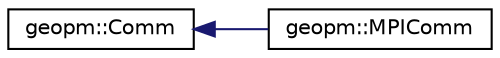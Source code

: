 digraph "Graphical Class Hierarchy"
{
  edge [fontname="Helvetica",fontsize="10",labelfontname="Helvetica",labelfontsize="10"];
  node [fontname="Helvetica",fontsize="10",shape=record];
  rankdir="LR";
  Node0 [label="geopm::Comm",height=0.2,width=0.4,color="black", fillcolor="white", style="filled",URL="$classgeopm_1_1_comm.html",tooltip="Abstract base class for interprocess communication in geopm. "];
  Node0 -> Node1 [dir="back",color="midnightblue",fontsize="10",style="solid",fontname="Helvetica"];
  Node1 [label="geopm::MPIComm",height=0.2,width=0.4,color="black", fillcolor="white", style="filled",URL="$classgeopm_1_1_m_p_i_comm.html",tooltip="Implementation of the Comm interface using MPI as the underlying communication mechanism. "];
}
